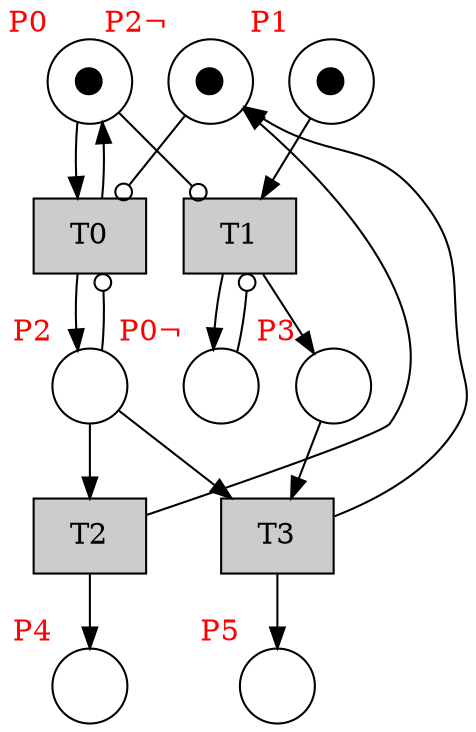 digraph test {
  p1 -> t1;
  p1 -> t2 [arrowhead=odot];
  p7 -> t2 [arrowhead=odot];
  p2 -> t2;
  p3 -> t3;
  p3 -> t1 [arrowhead=odot];
  p3 -> t4;
  p8 -> t1 [arrowhead=odot,constraint=false];
  t2 -> p7;
  t3 -> p8 [constraint=false];
  t4 -> p8 [constraint=false];
  t1 -> p1;
  t1 -> p3;
  t2 -> p4;
  t3 -> p5;
  t4 -> p6;
  p4 -> t4;
  p1 [label=⬤ xlabel= <<FONT COLOR="red">P0</FONT>> shape=circle ];
  p2 [label=⬤ xlabel= <<FONT COLOR="red">P1</FONT>> shape=circle ];
  p3 [label="" xlabel= <<FONT COLOR="red">P2</FONT>> shape=circle ];
  p4 [label="" xlabel= <<FONT COLOR="red">P3</FONT>> shape=circle ];
  p5 [label="" xlabel= <<FONT COLOR="red">P4</FONT>> shape=circle ];
  p6 [label="" xlabel= <<FONT COLOR="red">P5</FONT>> shape=circle ];
  p7 [label="" xlabel= <<FONT COLOR="red">P0¬</FONT>> shape=circle ];
  p8 [label=⬤ xlabel= <<FONT COLOR="red">P2¬</FONT>> shape=circle ];
  t1 [fillcolor="#cccccc" label="T0" shape=box style=filled];
  t2 [fillcolor="#cccccc" label="T1" shape=box style=filled];
  t3 [fillcolor="#cccccc" label="T2" shape=box style=filled];
  t4 [fillcolor="#cccccc" label="T3" shape=box style=filled];
}